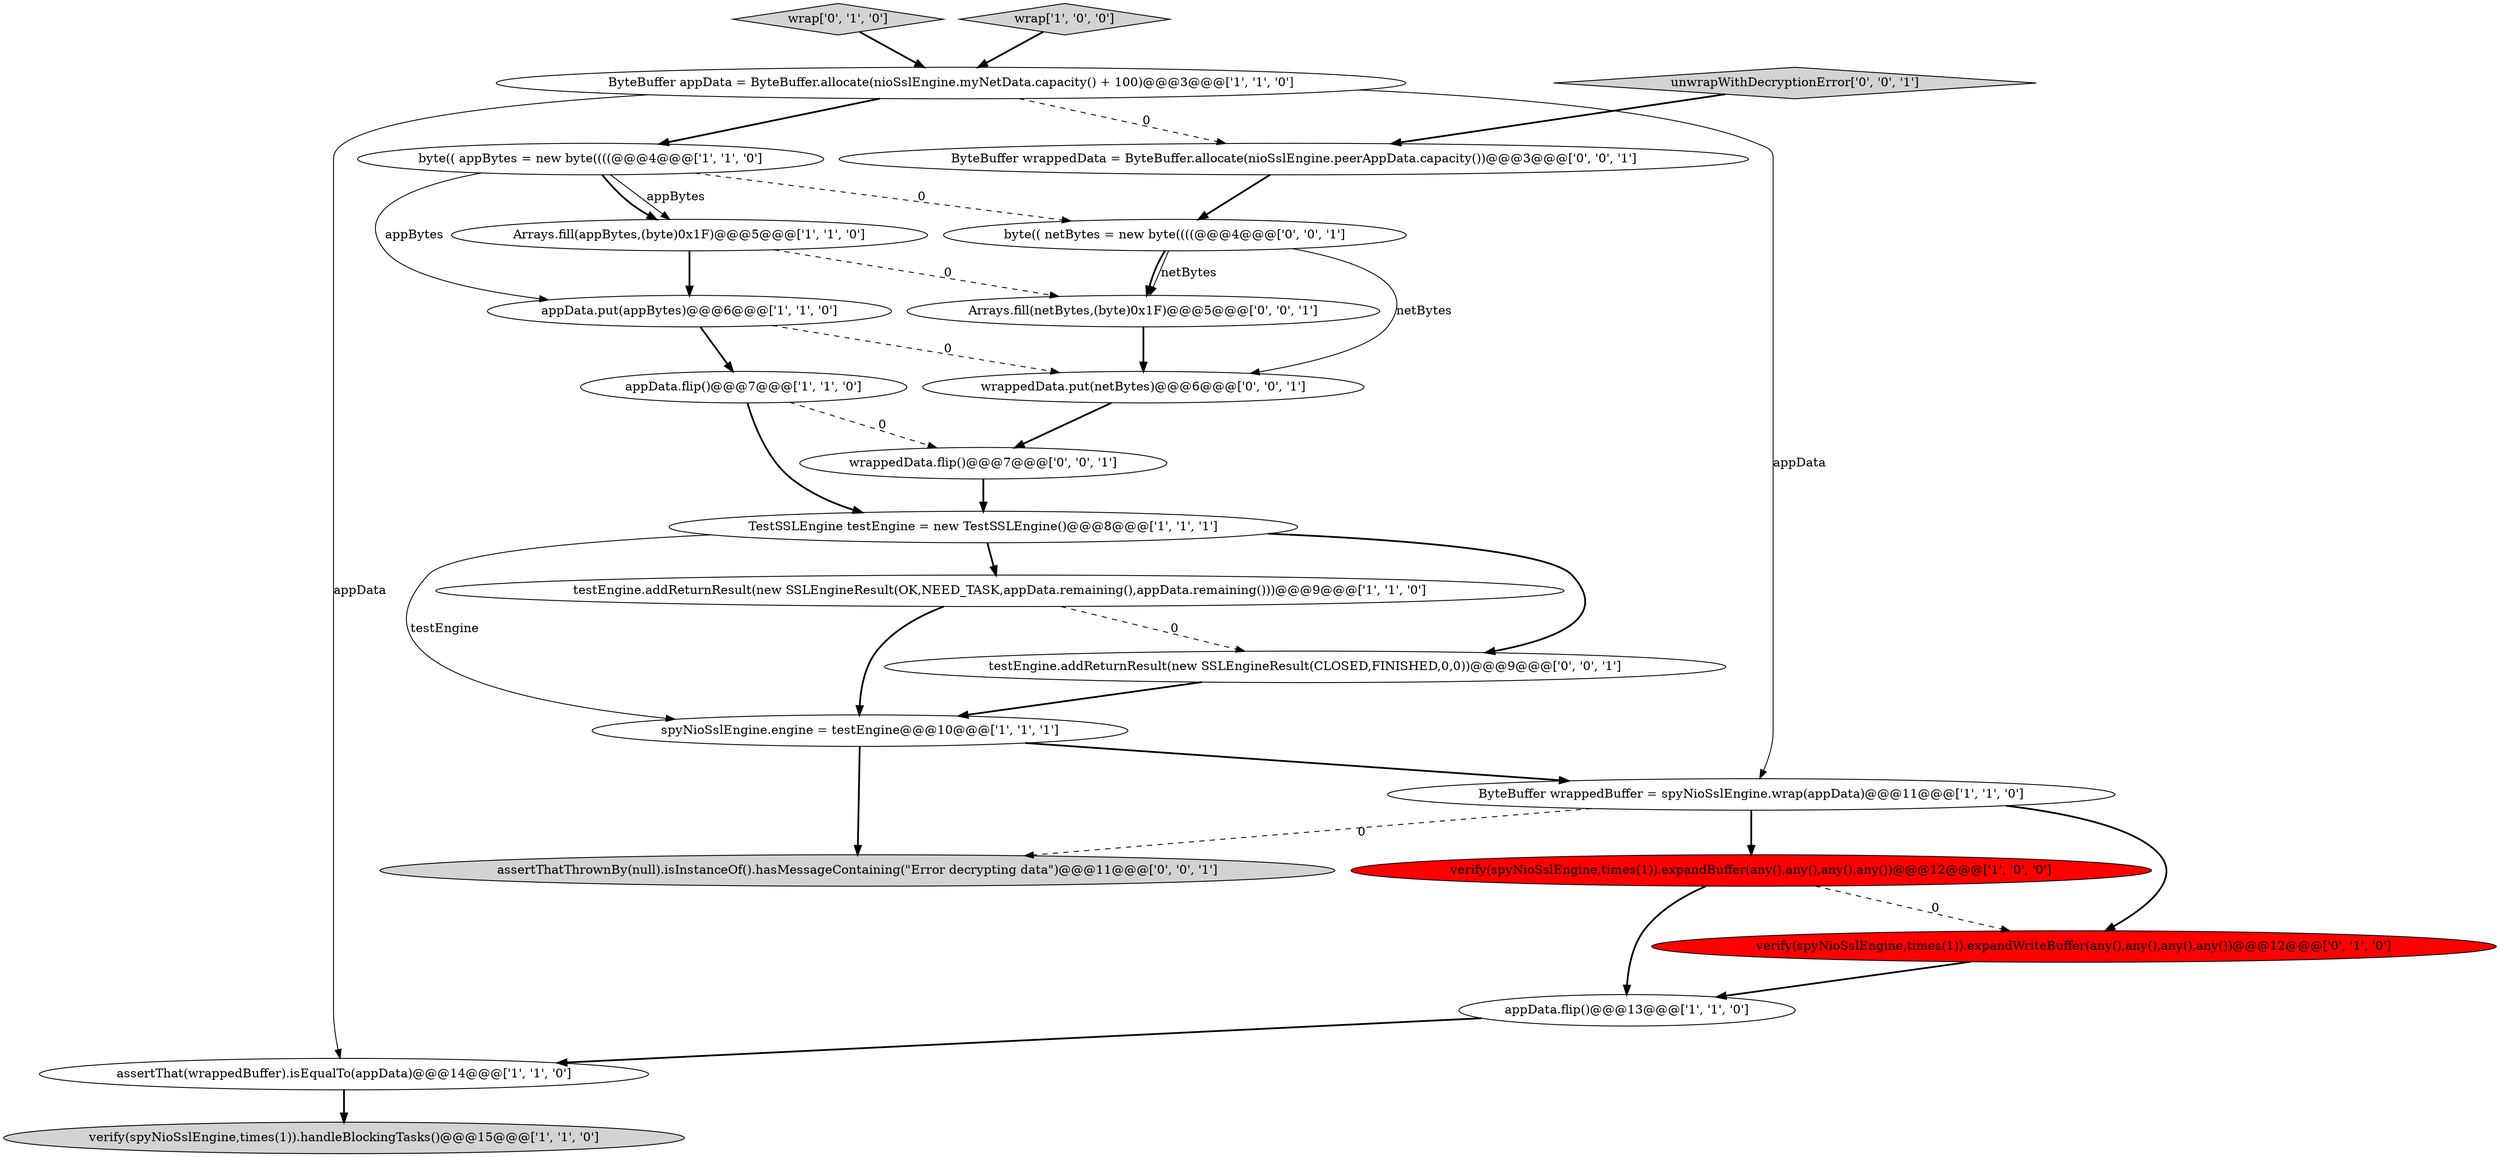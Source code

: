 digraph {
1 [style = filled, label = "verify(spyNioSslEngine,times(1)).expandBuffer(any(),any(),any(),any())@@@12@@@['1', '0', '0']", fillcolor = red, shape = ellipse image = "AAA1AAABBB1BBB"];
23 [style = filled, label = "byte(( netBytes = new byte((((@@@4@@@['0', '0', '1']", fillcolor = white, shape = ellipse image = "AAA0AAABBB3BBB"];
9 [style = filled, label = "verify(spyNioSslEngine,times(1)).handleBlockingTasks()@@@15@@@['1', '1', '0']", fillcolor = lightgray, shape = ellipse image = "AAA0AAABBB1BBB"];
11 [style = filled, label = "byte(( appBytes = new byte((((@@@4@@@['1', '1', '0']", fillcolor = white, shape = ellipse image = "AAA0AAABBB1BBB"];
13 [style = filled, label = "appData.flip()@@@7@@@['1', '1', '0']", fillcolor = white, shape = ellipse image = "AAA0AAABBB1BBB"];
16 [style = filled, label = "unwrapWithDecryptionError['0', '0', '1']", fillcolor = lightgray, shape = diamond image = "AAA0AAABBB3BBB"];
2 [style = filled, label = "appData.put(appBytes)@@@6@@@['1', '1', '0']", fillcolor = white, shape = ellipse image = "AAA0AAABBB1BBB"];
8 [style = filled, label = "Arrays.fill(appBytes,(byte)0x1F)@@@5@@@['1', '1', '0']", fillcolor = white, shape = ellipse image = "AAA0AAABBB1BBB"];
17 [style = filled, label = "assertThatThrownBy(null).isInstanceOf().hasMessageContaining(\"Error decrypting data\")@@@11@@@['0', '0', '1']", fillcolor = lightgray, shape = ellipse image = "AAA0AAABBB3BBB"];
5 [style = filled, label = "spyNioSslEngine.engine = testEngine@@@10@@@['1', '1', '1']", fillcolor = white, shape = ellipse image = "AAA0AAABBB1BBB"];
15 [style = filled, label = "wrap['0', '1', '0']", fillcolor = lightgray, shape = diamond image = "AAA0AAABBB2BBB"];
22 [style = filled, label = "wrappedData.put(netBytes)@@@6@@@['0', '0', '1']", fillcolor = white, shape = ellipse image = "AAA0AAABBB3BBB"];
10 [style = filled, label = "testEngine.addReturnResult(new SSLEngineResult(OK,NEED_TASK,appData.remaining(),appData.remaining()))@@@9@@@['1', '1', '0']", fillcolor = white, shape = ellipse image = "AAA0AAABBB1BBB"];
3 [style = filled, label = "TestSSLEngine testEngine = new TestSSLEngine()@@@8@@@['1', '1', '1']", fillcolor = white, shape = ellipse image = "AAA0AAABBB1BBB"];
18 [style = filled, label = "testEngine.addReturnResult(new SSLEngineResult(CLOSED,FINISHED,0,0))@@@9@@@['0', '0', '1']", fillcolor = white, shape = ellipse image = "AAA0AAABBB3BBB"];
19 [style = filled, label = "wrappedData.flip()@@@7@@@['0', '0', '1']", fillcolor = white, shape = ellipse image = "AAA0AAABBB3BBB"];
21 [style = filled, label = "Arrays.fill(netBytes,(byte)0x1F)@@@5@@@['0', '0', '1']", fillcolor = white, shape = ellipse image = "AAA0AAABBB3BBB"];
6 [style = filled, label = "ByteBuffer wrappedBuffer = spyNioSslEngine.wrap(appData)@@@11@@@['1', '1', '0']", fillcolor = white, shape = ellipse image = "AAA0AAABBB1BBB"];
7 [style = filled, label = "assertThat(wrappedBuffer).isEqualTo(appData)@@@14@@@['1', '1', '0']", fillcolor = white, shape = ellipse image = "AAA0AAABBB1BBB"];
0 [style = filled, label = "appData.flip()@@@13@@@['1', '1', '0']", fillcolor = white, shape = ellipse image = "AAA0AAABBB1BBB"];
20 [style = filled, label = "ByteBuffer wrappedData = ByteBuffer.allocate(nioSslEngine.peerAppData.capacity())@@@3@@@['0', '0', '1']", fillcolor = white, shape = ellipse image = "AAA0AAABBB3BBB"];
14 [style = filled, label = "verify(spyNioSslEngine,times(1)).expandWriteBuffer(any(),any(),any(),any())@@@12@@@['0', '1', '0']", fillcolor = red, shape = ellipse image = "AAA1AAABBB2BBB"];
12 [style = filled, label = "wrap['1', '0', '0']", fillcolor = lightgray, shape = diamond image = "AAA0AAABBB1BBB"];
4 [style = filled, label = "ByteBuffer appData = ByteBuffer.allocate(nioSslEngine.myNetData.capacity() + 100)@@@3@@@['1', '1', '0']", fillcolor = white, shape = ellipse image = "AAA0AAABBB1BBB"];
22->19 [style = bold, label=""];
1->14 [style = dashed, label="0"];
11->8 [style = solid, label="appBytes"];
11->23 [style = dashed, label="0"];
6->17 [style = dashed, label="0"];
11->2 [style = solid, label="appBytes"];
1->0 [style = bold, label=""];
8->21 [style = dashed, label="0"];
13->19 [style = dashed, label="0"];
5->17 [style = bold, label=""];
0->7 [style = bold, label=""];
2->13 [style = bold, label=""];
3->18 [style = bold, label=""];
6->14 [style = bold, label=""];
7->9 [style = bold, label=""];
3->10 [style = bold, label=""];
6->1 [style = bold, label=""];
23->22 [style = solid, label="netBytes"];
10->5 [style = bold, label=""];
5->6 [style = bold, label=""];
13->3 [style = bold, label=""];
8->2 [style = bold, label=""];
12->4 [style = bold, label=""];
14->0 [style = bold, label=""];
20->23 [style = bold, label=""];
23->21 [style = bold, label=""];
21->22 [style = bold, label=""];
4->20 [style = dashed, label="0"];
18->5 [style = bold, label=""];
15->4 [style = bold, label=""];
4->7 [style = solid, label="appData"];
23->21 [style = solid, label="netBytes"];
11->8 [style = bold, label=""];
4->11 [style = bold, label=""];
16->20 [style = bold, label=""];
2->22 [style = dashed, label="0"];
19->3 [style = bold, label=""];
10->18 [style = dashed, label="0"];
3->5 [style = solid, label="testEngine"];
4->6 [style = solid, label="appData"];
}
